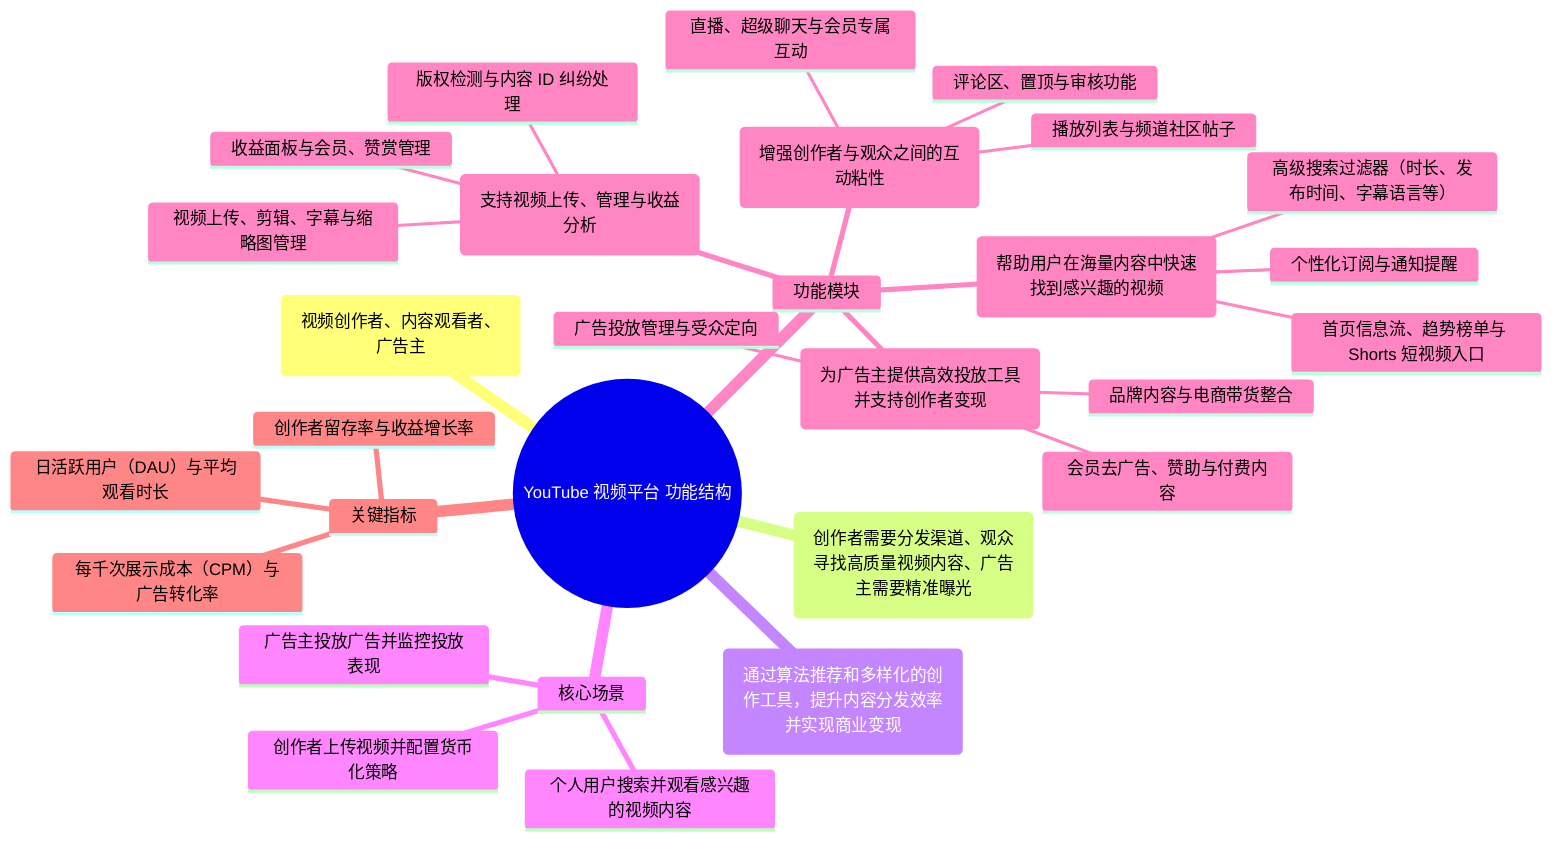 %% Auto-generated by scripts/generate_assets.py
mindmap
  root((YouTube 视频平台 功能结构))
    目标用户(视频创作者、内容观看者、广告主)
    核心痛点(创作者需要分发渠道、观众寻找高质量视频内容、广告主需要精准曝光)
    价值主张(通过算法推荐和多样化的创作工具，提升内容分发效率并实现商业变现)
    核心场景
      个人用户搜索并观看感兴趣的视频内容
      创作者上传视频并配置货币化策略
      广告主投放广告并监控投放表现
    功能模块
      内容浏览与发现(帮助用户在海量内容中快速找到感兴趣的视频)
        首页信息流、趋势榜单与 Shorts 短视频入口
        高级搜索过滤器（时长、发布时间、字幕语言等）
        个性化订阅与通知提醒
      创作者工作台(支持视频上传、管理与收益分析)
        视频上传、剪辑、字幕与缩略图管理
        版权检测与内容 ID 纠纷处理
        收益面板与会员、赞赏管理
      互动与社区(增强创作者与观众之间的互动粘性)
        评论区、置顶与审核功能
        直播、超级聊天与会员专属互动
        播放列表与频道社区帖子
      商业变现与广告(为广告主提供高效投放工具并支持创作者变现)
        广告投放管理与受众定向
        品牌内容与电商带货整合
        会员去广告、赞助与付费内容
    关键指标
      日活跃用户（DAU）与平均观看时长
      每千次展示成本（CPM）与广告转化率
      创作者留存率与收益增长率